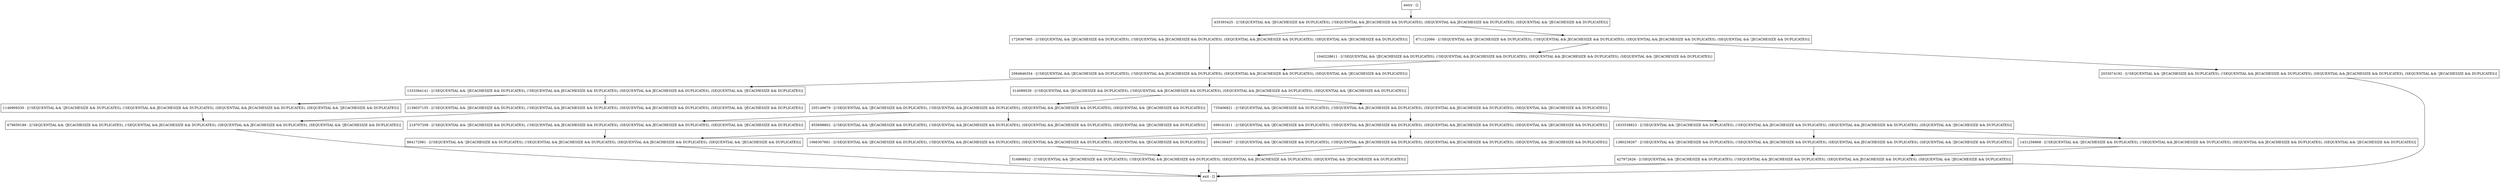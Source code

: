 digraph writeReverseInt {
node [shape=record];
1040228611 [label="1040228611 - [(!SEQUENTIAL && !JECACHESIZE && DUPLICATES), (!SEQUENTIAL && JECACHESIZE && DUPLICATES), (SEQUENTIAL && JECACHESIZE && DUPLICATES), (SEQUENTIAL && !JECACHESIZE && DUPLICATES)]"];
699161811 [label="699161811 - [(!SEQUENTIAL && !JECACHESIZE && DUPLICATES), (!SEQUENTIAL && JECACHESIZE && DUPLICATES), (SEQUENTIAL && JECACHESIZE && DUPLICATES), (SEQUENTIAL && !JECACHESIZE && DUPLICATES)]"];
1146909330 [label="1146909330 - [(!SEQUENTIAL && !JECACHESIZE && DUPLICATES), (!SEQUENTIAL && JECACHESIZE && DUPLICATES), (SEQUENTIAL && JECACHESIZE && DUPLICATES), (SEQUENTIAL && !JECACHESIZE && DUPLICATES)]"];
205149679 [label="205149679 - [(!SEQUENTIAL && !JECACHESIZE && DUPLICATES), (!SEQUENTIAL && JECACHESIZE && DUPLICATES), (SEQUENTIAL && JECACHESIZE && DUPLICATES), (SEQUENTIAL && !JECACHESIZE && DUPLICATES)]"];
679659189 [label="679659189 - [(!SEQUENTIAL && !JECACHESIZE && DUPLICATES), (!SEQUENTIAL && JECACHESIZE && DUPLICATES), (SEQUENTIAL && JECACHESIZE && DUPLICATES), (SEQUENTIAL && !JECACHESIZE && DUPLICATES)]"];
435393425 [label="435393425 - [(!SEQUENTIAL && !JECACHESIZE && DUPLICATES), (!SEQUENTIAL && JECACHESIZE && DUPLICATES), (SEQUENTIAL && JECACHESIZE && DUPLICATES), (SEQUENTIAL && !JECACHESIZE && DUPLICATES)]"];
2033074192 [label="2033074192 - [(!SEQUENTIAL && !JECACHESIZE && DUPLICATES), (!SEQUENTIAL && JECACHESIZE && DUPLICATES), (SEQUENTIAL && JECACHESIZE && DUPLICATES), (SEQUENTIAL && !JECACHESIZE && DUPLICATES)]"];
2138037155 [label="2138037155 - [(!SEQUENTIAL && !JECACHESIZE && DUPLICATES), (!SEQUENTIAL && JECACHESIZE && DUPLICATES), (SEQUENTIAL && JECACHESIZE && DUPLICATES), (SEQUENTIAL && !JECACHESIZE && DUPLICATES)]"];
1333364141 [label="1333364141 - [(!SEQUENTIAL && !JECACHESIZE && DUPLICATES), (!SEQUENTIAL && JECACHESIZE && DUPLICATES), (SEQUENTIAL && JECACHESIZE && DUPLICATES), (SEQUENTIAL && !JECACHESIZE && DUPLICATES)]"];
735406821 [label="735406821 - [(!SEQUENTIAL && !JECACHESIZE && DUPLICATES), (!SEQUENTIAL && JECACHESIZE && DUPLICATES), (SEQUENTIAL && JECACHESIZE && DUPLICATES), (SEQUENTIAL && !JECACHESIZE && DUPLICATES)]"];
427972626 [label="427972626 - [(!SEQUENTIAL && !JECACHESIZE && DUPLICATES), (!SEQUENTIAL && JECACHESIZE && DUPLICATES), (SEQUENTIAL && JECACHESIZE && DUPLICATES), (SEQUENTIAL && !JECACHESIZE && DUPLICATES)]"];
2084846354 [label="2084846354 - [(!SEQUENTIAL && !JECACHESIZE && DUPLICATES), (!SEQUENTIAL && JECACHESIZE && DUPLICATES), (SEQUENTIAL && JECACHESIZE && DUPLICATES), (SEQUENTIAL && !JECACHESIZE && DUPLICATES)]"];
864172981 [label="864172981 - [(!SEQUENTIAL && !JECACHESIZE && DUPLICATES), (!SEQUENTIAL && JECACHESIZE && DUPLICATES), (SEQUENTIAL && JECACHESIZE && DUPLICATES), (SEQUENTIAL && !JECACHESIZE && DUPLICATES)]"];
1066307681 [label="1066307681 - [(!SEQUENTIAL && !JECACHESIZE && DUPLICATES), (!SEQUENTIAL && JECACHESIZE && DUPLICATES), (SEQUENTIAL && JECACHESIZE && DUPLICATES), (SEQUENTIAL && !JECACHESIZE && DUPLICATES)]"];
1380239267 [label="1380239267 - [(!SEQUENTIAL && !JECACHESIZE && DUPLICATES), (!SEQUENTIAL && JECACHESIZE && DUPLICATES), (SEQUENTIAL && JECACHESIZE && DUPLICATES), (SEQUENTIAL && !JECACHESIZE && DUPLICATES)]"];
516868922 [label="516868922 - [(!SEQUENTIAL && !JECACHESIZE && DUPLICATES), (!SEQUENTIAL && JECACHESIZE && DUPLICATES), (SEQUENTIAL && JECACHESIZE && DUPLICATES), (SEQUENTIAL && !JECACHESIZE && DUPLICATES)]"];
entry [label="entry - []"];
exit [label="exit - []"];
494100457 [label="494100457 - [(!SEQUENTIAL && !JECACHESIZE && DUPLICATES), (!SEQUENTIAL && JECACHESIZE && DUPLICATES), (SEQUENTIAL && JECACHESIZE && DUPLICATES), (SEQUENTIAL && !JECACHESIZE && DUPLICATES)]"];
1729367985 [label="1729367985 - [(!SEQUENTIAL && !JECACHESIZE && DUPLICATES), (!SEQUENTIAL && JECACHESIZE && DUPLICATES), (SEQUENTIAL && JECACHESIZE && DUPLICATES), (SEQUENTIAL && !JECACHESIZE && DUPLICATES)]"];
314089539 [label="314089539 - [(!SEQUENTIAL && !JECACHESIZE && DUPLICATES), (!SEQUENTIAL && JECACHESIZE && DUPLICATES), (SEQUENTIAL && JECACHESIZE && DUPLICATES), (SEQUENTIAL && !JECACHESIZE && DUPLICATES)]"];
671122066 [label="671122066 - [(!SEQUENTIAL && !JECACHESIZE && DUPLICATES), (!SEQUENTIAL && JECACHESIZE && DUPLICATES), (SEQUENTIAL && JECACHESIZE && DUPLICATES), (SEQUENTIAL && !JECACHESIZE && DUPLICATES)]"];
218707208 [label="218707208 - [(!SEQUENTIAL && !JECACHESIZE && DUPLICATES), (!SEQUENTIAL && JECACHESIZE && DUPLICATES), (SEQUENTIAL && JECACHESIZE && DUPLICATES), (SEQUENTIAL && !JECACHESIZE && DUPLICATES)]"];
855698802 [label="855698802 - [(!SEQUENTIAL && !JECACHESIZE && DUPLICATES), (!SEQUENTIAL && JECACHESIZE && DUPLICATES), (SEQUENTIAL && JECACHESIZE && DUPLICATES), (SEQUENTIAL && !JECACHESIZE && DUPLICATES)]"];
1833538823 [label="1833538823 - [(!SEQUENTIAL && !JECACHESIZE && DUPLICATES), (!SEQUENTIAL && JECACHESIZE && DUPLICATES), (SEQUENTIAL && JECACHESIZE && DUPLICATES), (SEQUENTIAL && !JECACHESIZE && DUPLICATES)]"];
1431258868 [label="1431258868 - [(!SEQUENTIAL && !JECACHESIZE && DUPLICATES), (!SEQUENTIAL && JECACHESIZE && DUPLICATES), (SEQUENTIAL && JECACHESIZE && DUPLICATES), (SEQUENTIAL && !JECACHESIZE && DUPLICATES)]"];
entry;
exit;
1040228611 -> 2084846354;
699161811 -> 494100457;
699161811 -> 1066307681;
1146909330 -> 679659189;
205149679 -> 218707208;
205149679 -> 855698802;
679659189 -> exit;
435393425 -> 1729367985;
435393425 -> 671122066;
2033074192 -> exit;
2138037155 -> 679659189;
1333364141 -> 1146909330;
1333364141 -> 2138037155;
735406821 -> 699161811;
735406821 -> 1833538823;
427972626 -> exit;
2084846354 -> 314089539;
2084846354 -> 1333364141;
864172981 -> exit;
1066307681 -> 516868922;
1380239267 -> 427972626;
516868922 -> exit;
entry -> 435393425;
494100457 -> 516868922;
1729367985 -> 2084846354;
314089539 -> 735406821;
314089539 -> 205149679;
671122066 -> 1040228611;
671122066 -> 2033074192;
218707208 -> 864172981;
855698802 -> 864172981;
1833538823 -> 1380239267;
1833538823 -> 1431258868;
1431258868 -> 427972626;
}
